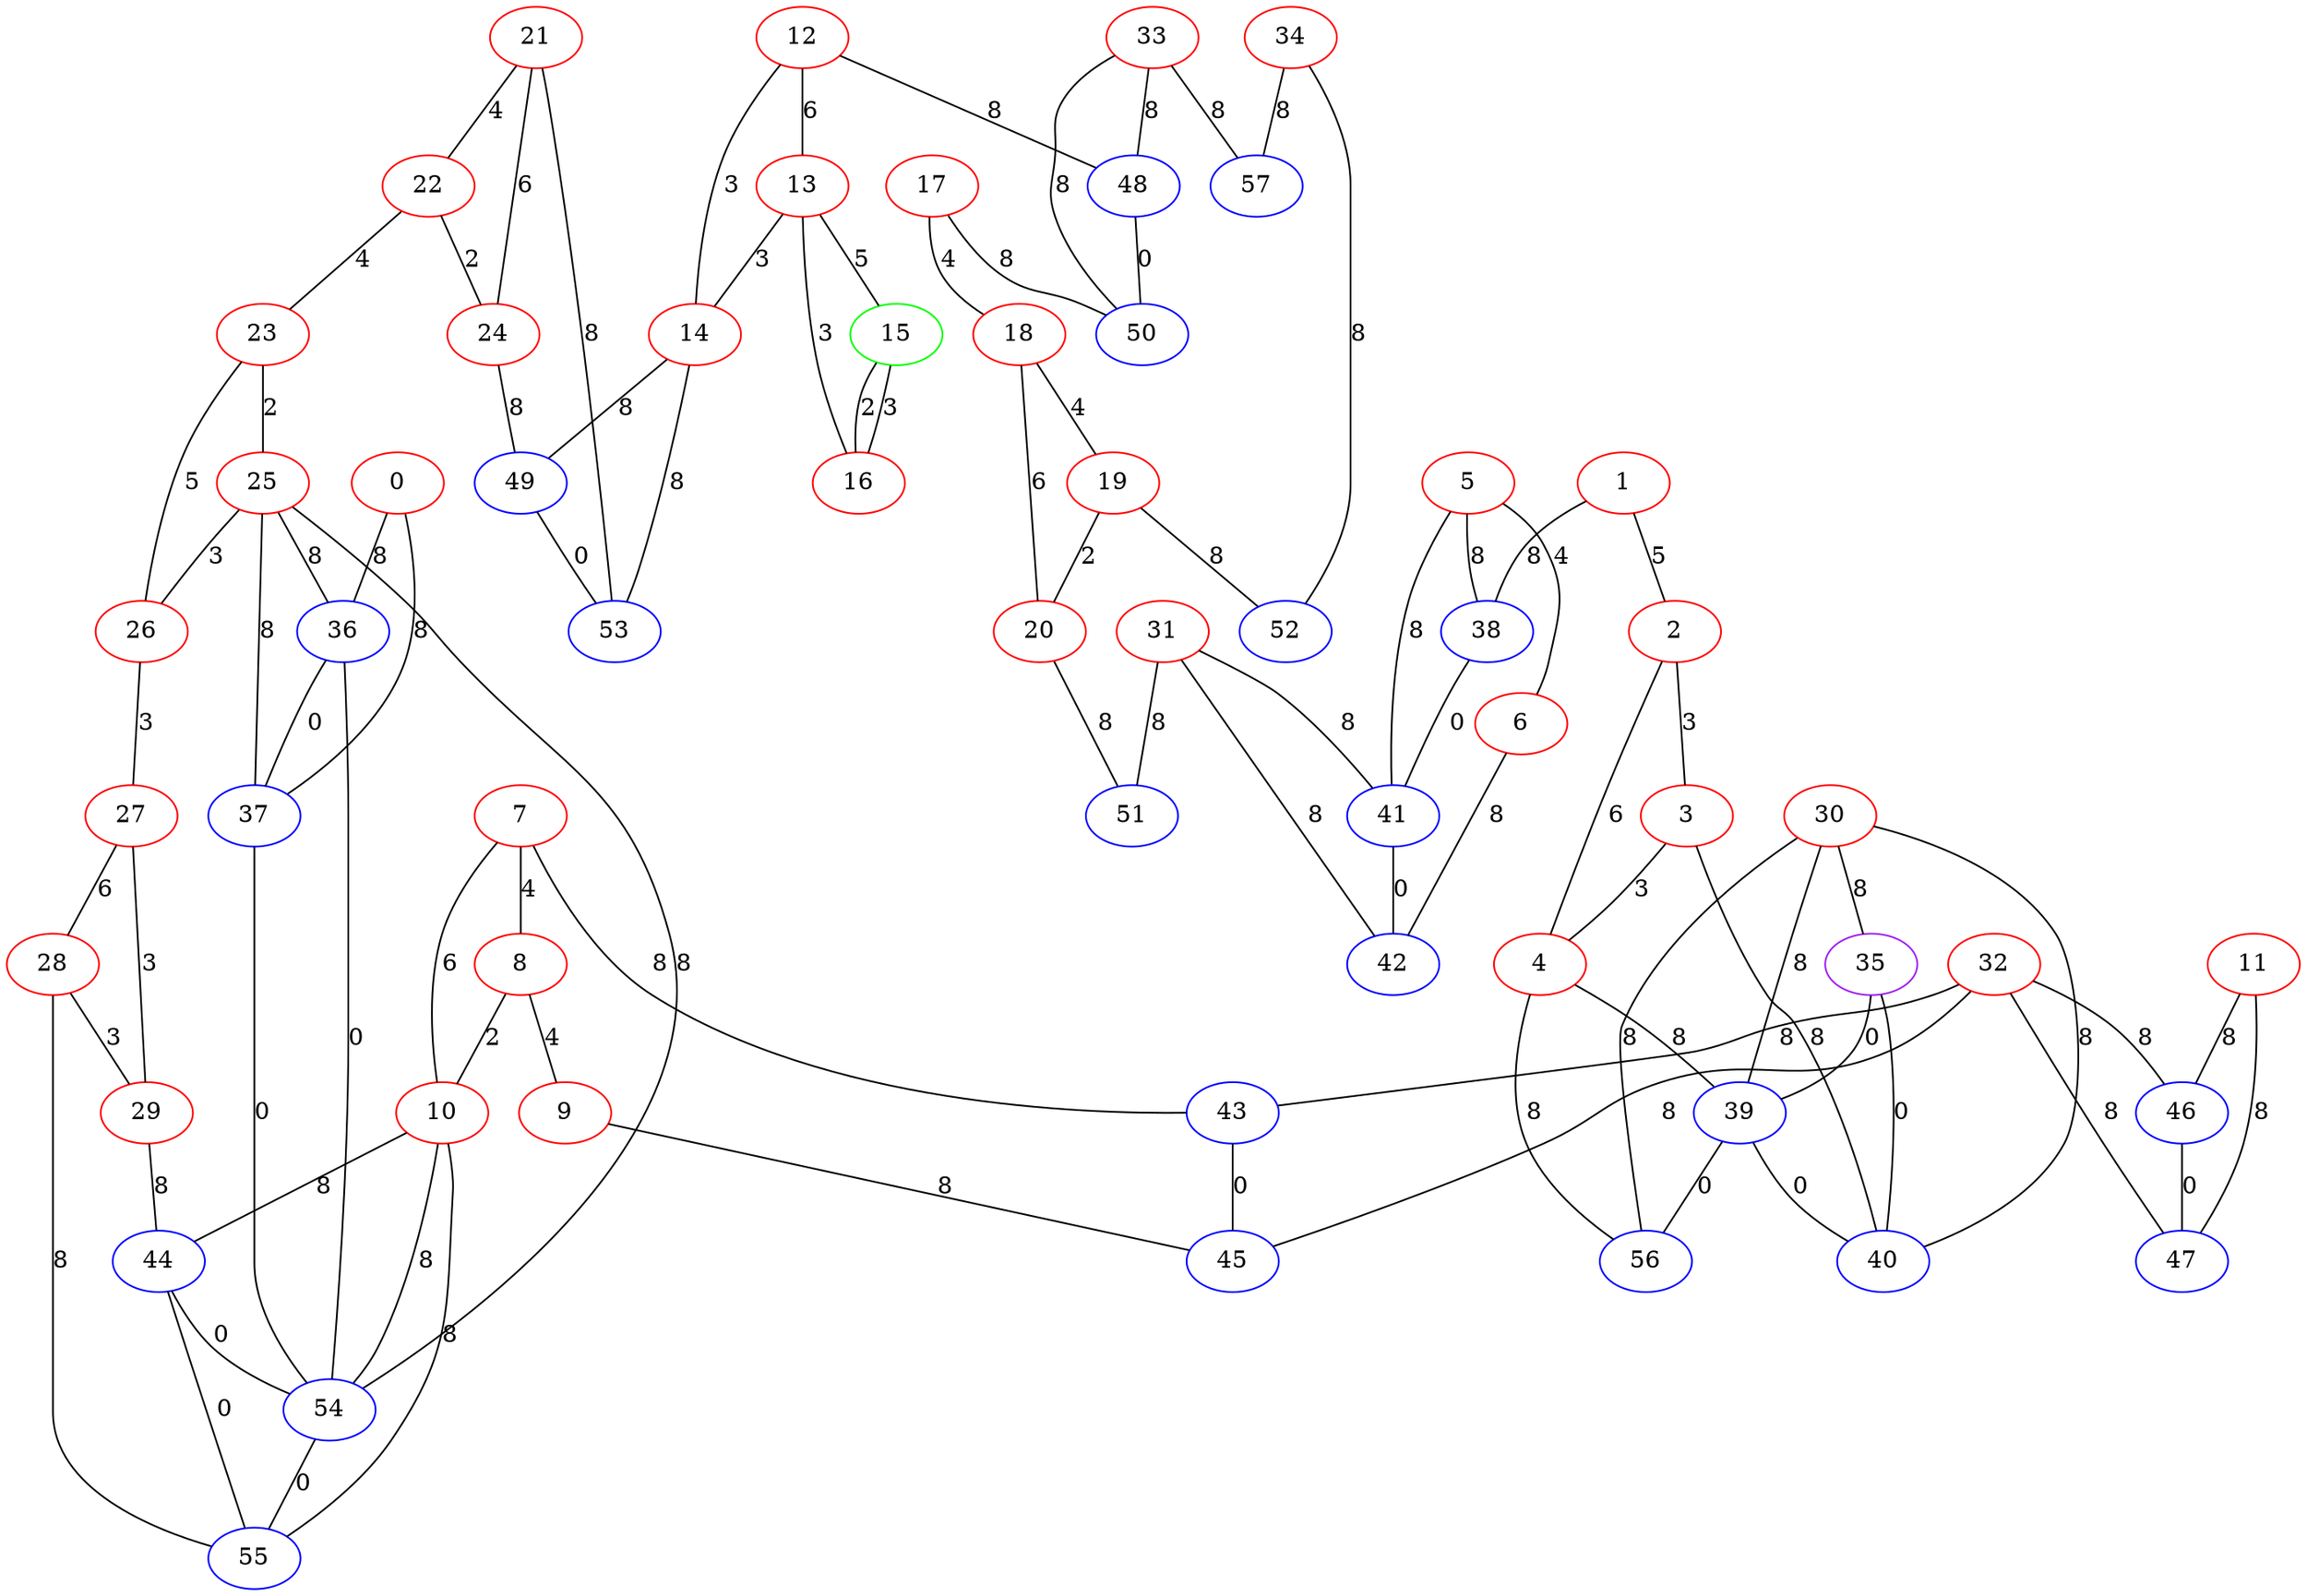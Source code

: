 graph "" {
0 [color=red, weight=1];
1 [color=red, weight=1];
2 [color=red, weight=1];
3 [color=red, weight=1];
4 [color=red, weight=1];
5 [color=red, weight=1];
6 [color=red, weight=1];
7 [color=red, weight=1];
8 [color=red, weight=1];
9 [color=red, weight=1];
10 [color=red, weight=1];
11 [color=red, weight=1];
12 [color=red, weight=1];
13 [color=red, weight=1];
14 [color=red, weight=1];
15 [color=green, weight=2];
16 [color=red, weight=1];
17 [color=red, weight=1];
18 [color=red, weight=1];
19 [color=red, weight=1];
20 [color=red, weight=1];
21 [color=red, weight=1];
22 [color=red, weight=1];
23 [color=red, weight=1];
24 [color=red, weight=1];
25 [color=red, weight=1];
26 [color=red, weight=1];
27 [color=red, weight=1];
28 [color=red, weight=1];
29 [color=red, weight=1];
30 [color=red, weight=1];
31 [color=red, weight=1];
32 [color=red, weight=1];
33 [color=red, weight=1];
34 [color=red, weight=1];
35 [color=purple, weight=4];
36 [color=blue, weight=3];
37 [color=blue, weight=3];
38 [color=blue, weight=3];
39 [color=blue, weight=3];
40 [color=blue, weight=3];
41 [color=blue, weight=3];
42 [color=blue, weight=3];
43 [color=blue, weight=3];
44 [color=blue, weight=3];
45 [color=blue, weight=3];
46 [color=blue, weight=3];
47 [color=blue, weight=3];
48 [color=blue, weight=3];
49 [color=blue, weight=3];
50 [color=blue, weight=3];
51 [color=blue, weight=3];
52 [color=blue, weight=3];
53 [color=blue, weight=3];
54 [color=blue, weight=3];
55 [color=blue, weight=3];
56 [color=blue, weight=3];
57 [color=blue, weight=3];
0 -- 36  [key=0, label=8];
0 -- 37  [key=0, label=8];
1 -- 2  [key=0, label=5];
1 -- 38  [key=0, label=8];
2 -- 3  [key=0, label=3];
2 -- 4  [key=0, label=6];
3 -- 40  [key=0, label=8];
3 -- 4  [key=0, label=3];
4 -- 56  [key=0, label=8];
4 -- 39  [key=0, label=8];
5 -- 41  [key=0, label=8];
5 -- 38  [key=0, label=8];
5 -- 6  [key=0, label=4];
6 -- 42  [key=0, label=8];
7 -- 8  [key=0, label=4];
7 -- 10  [key=0, label=6];
7 -- 43  [key=0, label=8];
8 -- 9  [key=0, label=4];
8 -- 10  [key=0, label=2];
9 -- 45  [key=0, label=8];
10 -- 55  [key=0, label=8];
10 -- 44  [key=0, label=8];
10 -- 54  [key=0, label=8];
11 -- 46  [key=0, label=8];
11 -- 47  [key=0, label=8];
12 -- 48  [key=0, label=8];
12 -- 13  [key=0, label=6];
12 -- 14  [key=0, label=3];
13 -- 16  [key=0, label=3];
13 -- 14  [key=0, label=3];
13 -- 15  [key=0, label=5];
14 -- 49  [key=0, label=8];
14 -- 53  [key=0, label=8];
15 -- 16  [key=0, label=2];
15 -- 16  [key=1, label=3];
17 -- 18  [key=0, label=4];
17 -- 50  [key=0, label=8];
18 -- 19  [key=0, label=4];
18 -- 20  [key=0, label=6];
19 -- 52  [key=0, label=8];
19 -- 20  [key=0, label=2];
20 -- 51  [key=0, label=8];
21 -- 24  [key=0, label=6];
21 -- 53  [key=0, label=8];
21 -- 22  [key=0, label=4];
22 -- 24  [key=0, label=2];
22 -- 23  [key=0, label=4];
23 -- 25  [key=0, label=2];
23 -- 26  [key=0, label=5];
24 -- 49  [key=0, label=8];
25 -- 26  [key=0, label=3];
25 -- 36  [key=0, label=8];
25 -- 37  [key=0, label=8];
25 -- 54  [key=0, label=8];
26 -- 27  [key=0, label=3];
27 -- 28  [key=0, label=6];
27 -- 29  [key=0, label=3];
28 -- 29  [key=0, label=3];
28 -- 55  [key=0, label=8];
29 -- 44  [key=0, label=8];
30 -- 40  [key=0, label=8];
30 -- 56  [key=0, label=8];
30 -- 35  [key=0, label=8];
30 -- 39  [key=0, label=8];
31 -- 41  [key=0, label=8];
31 -- 42  [key=0, label=8];
31 -- 51  [key=0, label=8];
32 -- 43  [key=0, label=8];
32 -- 45  [key=0, label=8];
32 -- 46  [key=0, label=8];
32 -- 47  [key=0, label=8];
33 -- 48  [key=0, label=8];
33 -- 57  [key=0, label=8];
33 -- 50  [key=0, label=8];
34 -- 57  [key=0, label=8];
34 -- 52  [key=0, label=8];
35 -- 40  [key=0, label=0];
35 -- 39  [key=0, label=0];
36 -- 37  [key=0, label=0];
36 -- 54  [key=0, label=0];
37 -- 54  [key=0, label=0];
38 -- 41  [key=0, label=0];
39 -- 40  [key=0, label=0];
39 -- 56  [key=0, label=0];
41 -- 42  [key=0, label=0];
43 -- 45  [key=0, label=0];
44 -- 54  [key=0, label=0];
44 -- 55  [key=0, label=0];
46 -- 47  [key=0, label=0];
48 -- 50  [key=0, label=0];
49 -- 53  [key=0, label=0];
54 -- 55  [key=0, label=0];
}
